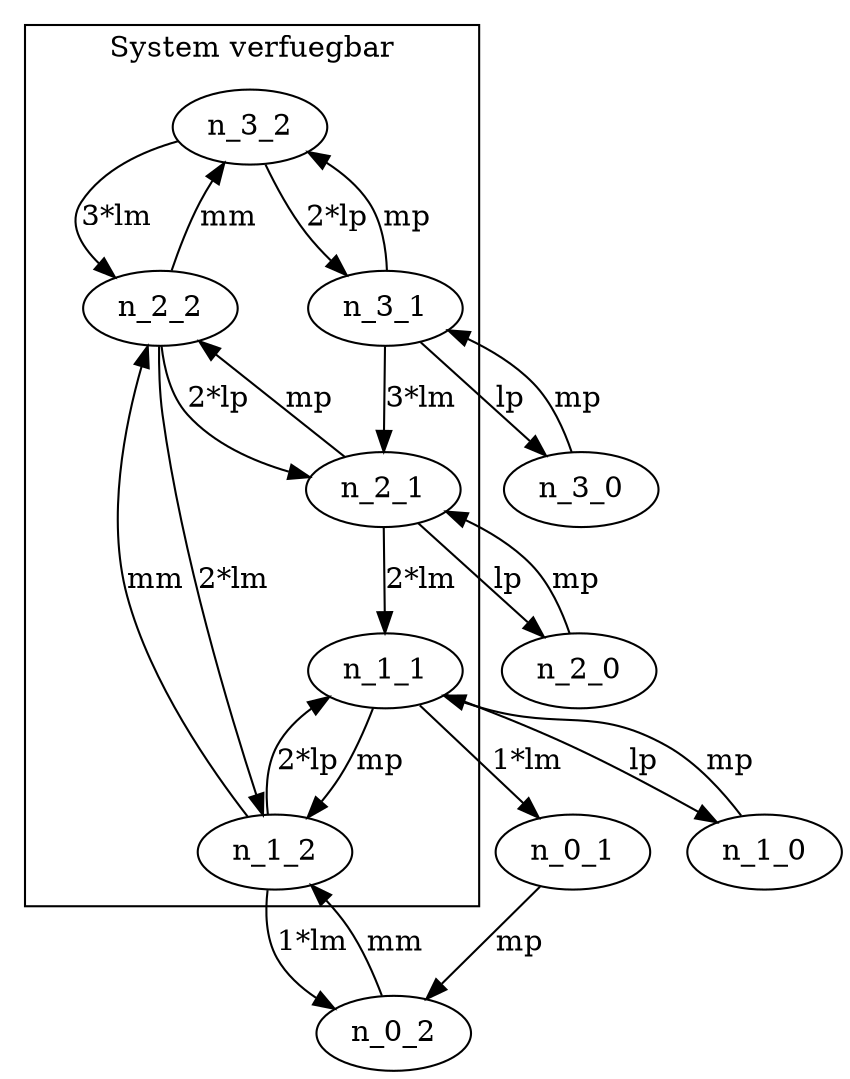 /* 
Datei: Aufgabe10.dot
Datum:24.5.08, Ergaenzung: 30.5.08
Funktion: Modelliert die Verfuegbarkeit eines Systems aus 3 Speichermoduln und 2 Prozessoren
Zustaende n_i_j: i Speichermoduln intakt, j Prozessoren intakt, hier i=0,..3, j=0,..2 
Ausfallrate "lp" eines Prozessors, "lm" eines Speichermoduls
Reparaturrate "mp" eines Prozesors, "mm" eines Speichermoduls
vgl. Vorlesung 2.2.2
*/ 

digraph Verfuegbarkeit_Multiprozessor {
	subgraph cluster_verfuegbar 	{  //"cluster" ist zur korrekten Anzeige notwendig 
	label="System verfuegbar"
	n_3_2;
	n_2_2;
	n_1_2;
	n_3_1;
	n_1_1;
	n_2_1;
	} // In diesen Zustaenden ist das System verfuegbar

n_3_2 -> n_2_2 [label="3*lm"]	//zuerst alle "waagrechten" Uebergaenge in 2.2.2
n_2_2 -> n_1_2 [label="2*lm"]
n_1_2 -> n_0_2 [label="1*lm"]

n_2_2 -> n_3_2 [label="mm"]
n_1_2 -> n_2_2 [label="mm"]
n_0_2 -> n_1_2 [label="mm"]

n_3_1 -> n_2_1 [label="3*lm"]
n_2_1 -> n_1_1 [label="2*lm"]
n_1_1 -> n_0_1 [label="1*lm"]

n_3_2 -> n_3_1 [label="2*lp"]	// ab jetzt die "senkrechten"
n_2_2 -> n_2_1 [label="2*lp"]
n_1_2 -> n_1_1 [label="2*lp"]

n_3_1 -> n_3_2 [label="mp"]	
n_2_1 -> n_2_2 [label="mp"]
n_1_1 -> n_1_2 [label="mp"]
n_0_1 -> n_0_2 [label="mp"]

n_3_1 -> n_3_0 [label="lp"]	
n_2_1 -> n_2_0 [label="lp"]
n_1_1 -> n_1_0 [label="lp"]

n_3_0 -> n_3_1 [label="mp"]	
n_2_0 -> n_2_1 [label="mp"]
n_1_0 -> n_1_1 [label="mp"]

}